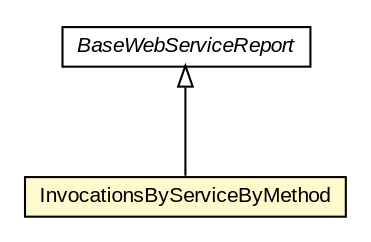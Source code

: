 #!/usr/local/bin/dot
#
# Class diagram 
# Generated by UMLGraph version R5_6-24-gf6e263 (http://www.umlgraph.org/)
#

digraph G {
	edge [fontname="arial",fontsize=10,labelfontname="arial",labelfontsize=10];
	node [fontname="arial",fontsize=10,shape=plaintext];
	nodesep=0.25;
	ranksep=0.5;
	// org.miloss.fgsms.services.rs.impl.reports.ws.InvocationsByServiceByMethod
	c680425 [label=<<table title="org.miloss.fgsms.services.rs.impl.reports.ws.InvocationsByServiceByMethod" border="0" cellborder="1" cellspacing="0" cellpadding="2" port="p" bgcolor="lemonChiffon" href="./InvocationsByServiceByMethod.html">
		<tr><td><table border="0" cellspacing="0" cellpadding="1">
<tr><td align="center" balign="center"> InvocationsByServiceByMethod </td></tr>
		</table></td></tr>
		</table>>, URL="./InvocationsByServiceByMethod.html", fontname="arial", fontcolor="black", fontsize=10.0];
	// org.miloss.fgsms.services.rs.impl.reports.ws.BaseWebServiceReport
	c680432 [label=<<table title="org.miloss.fgsms.services.rs.impl.reports.ws.BaseWebServiceReport" border="0" cellborder="1" cellspacing="0" cellpadding="2" port="p" href="./BaseWebServiceReport.html">
		<tr><td><table border="0" cellspacing="0" cellpadding="1">
<tr><td align="center" balign="center"><font face="arial italic"> BaseWebServiceReport </font></td></tr>
		</table></td></tr>
		</table>>, URL="./BaseWebServiceReport.html", fontname="arial", fontcolor="black", fontsize=10.0];
	//org.miloss.fgsms.services.rs.impl.reports.ws.InvocationsByServiceByMethod extends org.miloss.fgsms.services.rs.impl.reports.ws.BaseWebServiceReport
	c680432:p -> c680425:p [dir=back,arrowtail=empty];
}

